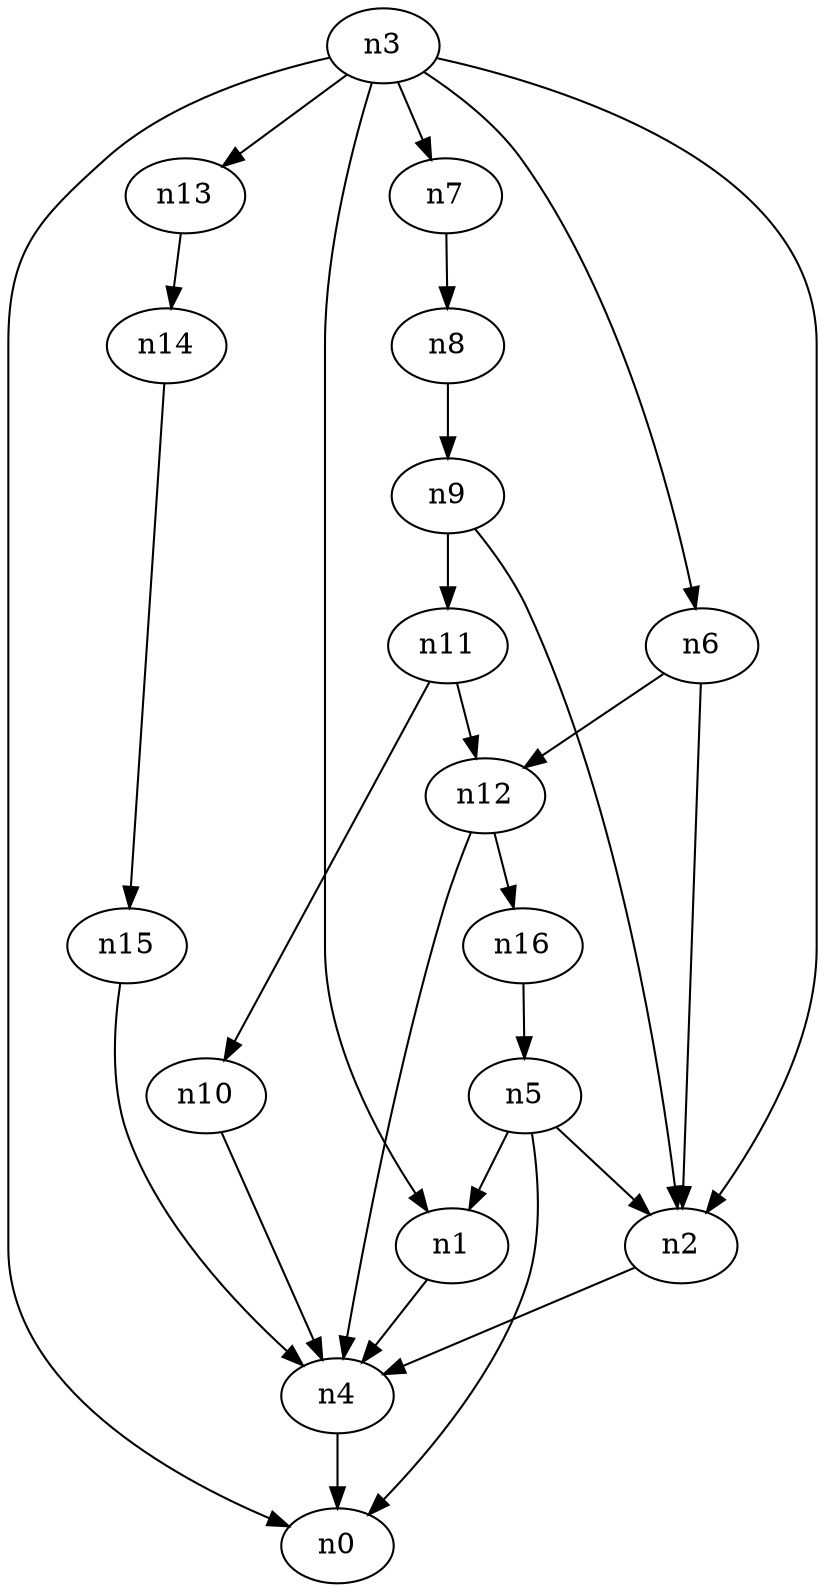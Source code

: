 digraph G {
	n1 -> n4	 [_graphml_id=e4];
	n2 -> n4	 [_graphml_id=e7];
	n3 -> n0	 [_graphml_id=e0];
	n3 -> n1	 [_graphml_id=e3];
	n3 -> n2	 [_graphml_id=e6];
	n3 -> n6	 [_graphml_id=e9];
	n3 -> n7	 [_graphml_id=e11];
	n3 -> n13	 [_graphml_id=e21];
	n4 -> n0	 [_graphml_id=e1];
	n5 -> n0	 [_graphml_id=e2];
	n5 -> n1	 [_graphml_id=e5];
	n5 -> n2	 [_graphml_id=e8];
	n6 -> n2	 [_graphml_id=e10];
	n6 -> n12	 [_graphml_id=e20];
	n7 -> n8	 [_graphml_id=e12];
	n8 -> n9	 [_graphml_id=e13];
	n9 -> n2	 [_graphml_id=e14];
	n9 -> n11	 [_graphml_id=e17];
	n10 -> n4	 [_graphml_id=e15];
	n11 -> n10	 [_graphml_id=e16];
	n11 -> n12	 [_graphml_id=e18];
	n12 -> n4	 [_graphml_id=e19];
	n12 -> n16	 [_graphml_id=e25];
	n13 -> n14	 [_graphml_id=e22];
	n14 -> n15	 [_graphml_id=e23];
	n15 -> n4	 [_graphml_id=e24];
	n16 -> n5	 [_graphml_id=e26];
}
